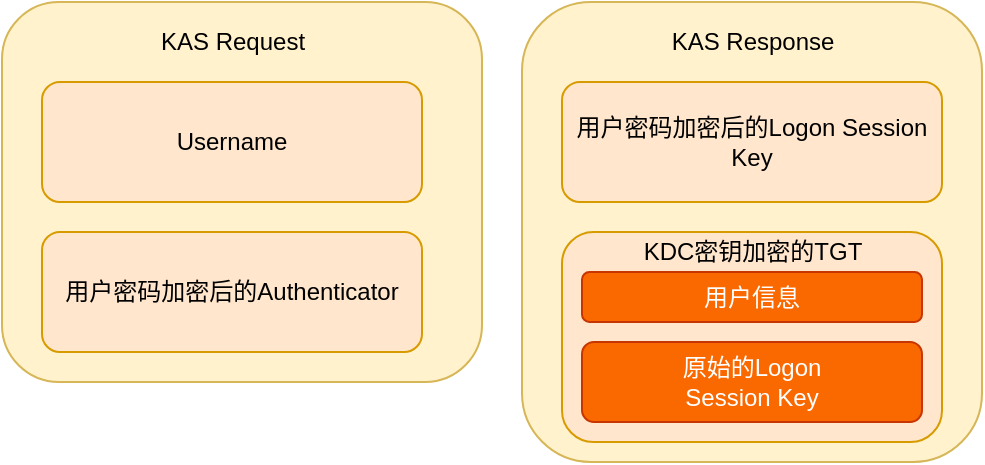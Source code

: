 <mxfile version="12.6.5" type="device"><diagram id="WEx0S0WgO2hSEaeLuPRM" name="第 1 页"><mxGraphModel dx="1422" dy="862" grid="1" gridSize="10" guides="1" tooltips="1" connect="1" arrows="1" fold="1" page="1" pageScale="1" pageWidth="827" pageHeight="1169" math="0" shadow="0"><root><mxCell id="0"/><mxCell id="1" parent="0"/><mxCell id="tXk8h2oUraIf9fqfPfBg-1" value="" style="rounded=1;whiteSpace=wrap;html=1;fillColor=#fff2cc;strokeColor=#d6b656;" vertex="1" parent="1"><mxGeometry x="50" y="250" width="240" height="190" as="geometry"/></mxCell><mxCell id="tXk8h2oUraIf9fqfPfBg-2" value="" style="rounded=1;whiteSpace=wrap;html=1;fillColor=#fff2cc;strokeColor=#d6b656;" vertex="1" parent="1"><mxGeometry x="310" y="250" width="230" height="230" as="geometry"/></mxCell><mxCell id="tXk8h2oUraIf9fqfPfBg-3" value="KAS Request" style="text;html=1;align=center;verticalAlign=middle;resizable=0;points=[];autosize=1;" vertex="1" parent="1"><mxGeometry x="120" y="260" width="90" height="20" as="geometry"/></mxCell><mxCell id="tXk8h2oUraIf9fqfPfBg-4" value="KAS Response" style="text;html=1;align=center;verticalAlign=middle;resizable=0;points=[];autosize=1;" vertex="1" parent="1"><mxGeometry x="375" y="260" width="100" height="20" as="geometry"/></mxCell><mxCell id="tXk8h2oUraIf9fqfPfBg-5" value="Username" style="rounded=1;whiteSpace=wrap;html=1;fillColor=#ffe6cc;strokeColor=#d79b00;" vertex="1" parent="1"><mxGeometry x="70" y="290" width="190" height="60" as="geometry"/></mxCell><mxCell id="tXk8h2oUraIf9fqfPfBg-6" value="用户密码加密后的Authenticator" style="rounded=1;whiteSpace=wrap;html=1;fillColor=#ffe6cc;strokeColor=#d79b00;" vertex="1" parent="1"><mxGeometry x="70" y="365" width="190" height="60" as="geometry"/></mxCell><mxCell id="tXk8h2oUraIf9fqfPfBg-7" value="用户密码加密后的Logon Session Key" style="rounded=1;whiteSpace=wrap;html=1;fillColor=#ffe6cc;strokeColor=#d79b00;" vertex="1" parent="1"><mxGeometry x="330" y="290" width="190" height="60" as="geometry"/></mxCell><mxCell id="tXk8h2oUraIf9fqfPfBg-8" value="" style="rounded=1;whiteSpace=wrap;html=1;fillColor=#ffe6cc;strokeColor=#d79b00;" vertex="1" parent="1"><mxGeometry x="330" y="365" width="190" height="105" as="geometry"/></mxCell><mxCell id="tXk8h2oUraIf9fqfPfBg-9" value="KDC密钥加密的TGT" style="text;html=1;align=center;verticalAlign=middle;resizable=0;points=[];autosize=1;" vertex="1" parent="1"><mxGeometry x="365" y="365" width="120" height="20" as="geometry"/></mxCell><mxCell id="tXk8h2oUraIf9fqfPfBg-10" value="用户信息" style="rounded=1;whiteSpace=wrap;html=1;fillColor=#fa6800;strokeColor=#C73500;fontColor=#ffffff;" vertex="1" parent="1"><mxGeometry x="340" y="385" width="170" height="25" as="geometry"/></mxCell><mxCell id="tXk8h2oUraIf9fqfPfBg-11" value="原始的Logon&lt;br&gt;Session Key" style="rounded=1;whiteSpace=wrap;html=1;fillColor=#fa6800;strokeColor=#C73500;fontColor=#ffffff;" vertex="1" parent="1"><mxGeometry x="340" y="420" width="170" height="40" as="geometry"/></mxCell></root></mxGraphModel></diagram></mxfile>